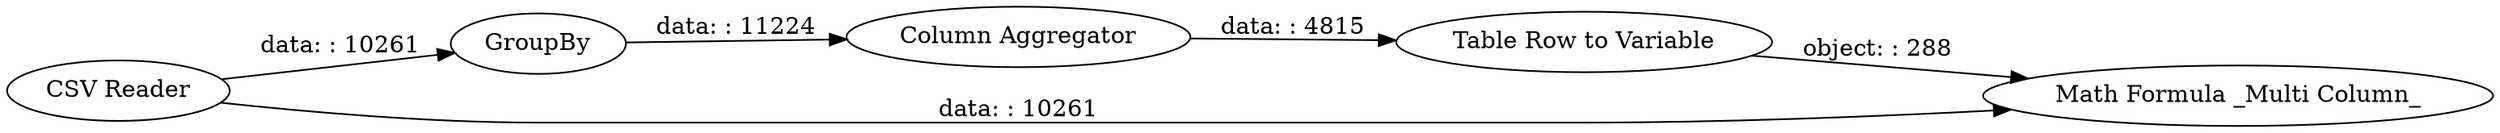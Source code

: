 digraph {
	"-7260424371692188611_2" [label=GroupBy]
	"-7260424371692188611_8" [label="CSV Reader"]
	"-7260424371692188611_10" [label="Table Row to Variable"]
	"-7260424371692188611_5" [label="Column Aggregator"]
	"-7260424371692188611_9" [label="Math Formula _Multi Column_"]
	"-7260424371692188611_8" -> "-7260424371692188611_9" [label="data: : 10261"]
	"-7260424371692188611_8" -> "-7260424371692188611_2" [label="data: : 10261"]
	"-7260424371692188611_5" -> "-7260424371692188611_10" [label="data: : 4815"]
	"-7260424371692188611_10" -> "-7260424371692188611_9" [label="object: : 288"]
	"-7260424371692188611_2" -> "-7260424371692188611_5" [label="data: : 11224"]
	rankdir=LR
}

